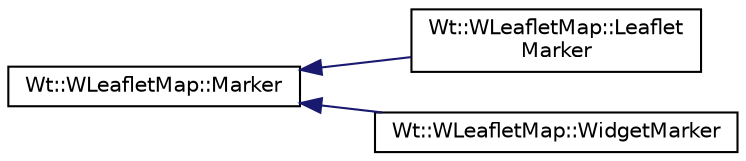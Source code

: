 digraph "Graphical Class Hierarchy"
{
 // LATEX_PDF_SIZE
  edge [fontname="Helvetica",fontsize="10",labelfontname="Helvetica",labelfontsize="10"];
  node [fontname="Helvetica",fontsize="10",shape=record];
  rankdir="LR";
  Node0 [label="Wt::WLeafletMap::Marker",height=0.2,width=0.4,color="black", fillcolor="white", style="filled",URL="$classWt_1_1WLeafletMap_1_1Marker.html",tooltip="An abstract marker."];
  Node0 -> Node1 [dir="back",color="midnightblue",fontsize="10",style="solid",fontname="Helvetica"];
  Node1 [label="Wt::WLeafletMap::Leaflet\lMarker",height=0.2,width=0.4,color="black", fillcolor="white", style="filled",URL="$classWt_1_1WLeafletMap_1_1LeafletMarker.html",tooltip="A standard leaflet marker."];
  Node0 -> Node2 [dir="back",color="midnightblue",fontsize="10",style="solid",fontname="Helvetica"];
  Node2 [label="Wt::WLeafletMap::WidgetMarker",height=0.2,width=0.4,color="black", fillcolor="white", style="filled",URL="$classWt_1_1WLeafletMap_1_1WidgetMarker.html",tooltip="A marker rendered with a widget."];
}
